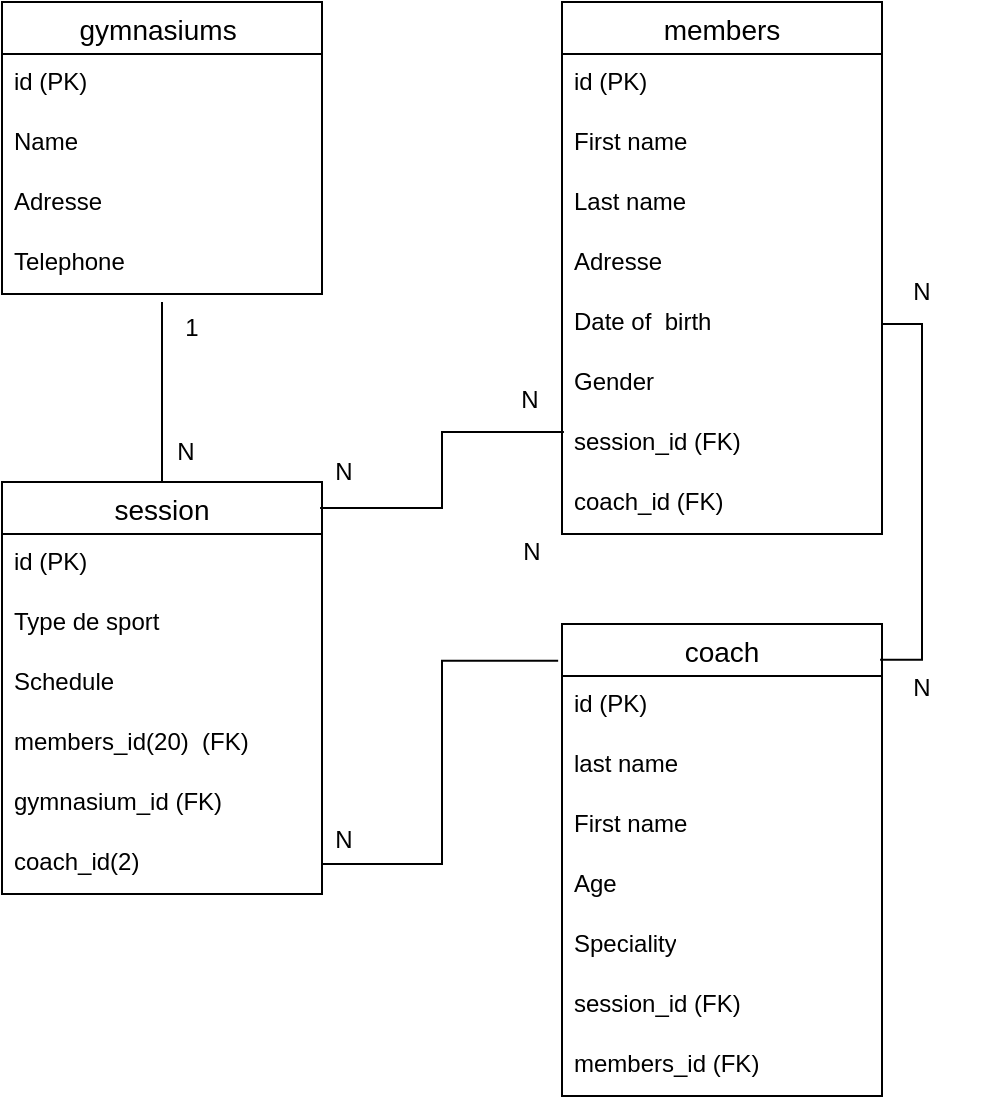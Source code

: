<mxfile version="21.1.5" type="github">
  <diagram id="R2lEEEUBdFMjLlhIrx00" name="Page-1">
    <mxGraphModel dx="1004" dy="490" grid="1" gridSize="10" guides="1" tooltips="1" connect="1" arrows="1" fold="1" page="1" pageScale="1" pageWidth="850" pageHeight="1100" math="0" shadow="0" extFonts="Permanent Marker^https://fonts.googleapis.com/css?family=Permanent+Marker">
      <root>
        <mxCell id="0" />
        <mxCell id="1" parent="0" />
        <mxCell id="d4kaAvjy2uFZJH3TXlv1-3" value="gymnasiums " style="swimlane;fontStyle=0;childLayout=stackLayout;horizontal=1;startSize=26;horizontalStack=0;resizeParent=1;resizeParentMax=0;resizeLast=0;collapsible=1;marginBottom=0;align=center;fontSize=14;" vertex="1" parent="1">
          <mxGeometry x="160" y="80" width="160" height="146" as="geometry" />
        </mxCell>
        <mxCell id="d4kaAvjy2uFZJH3TXlv1-35" value="id (PK)" style="text;strokeColor=none;fillColor=none;spacingLeft=4;spacingRight=4;overflow=hidden;rotatable=0;points=[[0,0.5],[1,0.5]];portConstraint=eastwest;fontSize=12;whiteSpace=wrap;html=1;" vertex="1" parent="d4kaAvjy2uFZJH3TXlv1-3">
          <mxGeometry y="26" width="160" height="30" as="geometry" />
        </mxCell>
        <mxCell id="d4kaAvjy2uFZJH3TXlv1-4" value="Name" style="text;strokeColor=none;fillColor=none;spacingLeft=4;spacingRight=4;overflow=hidden;rotatable=0;points=[[0,0.5],[1,0.5]];portConstraint=eastwest;fontSize=12;whiteSpace=wrap;html=1;" vertex="1" parent="d4kaAvjy2uFZJH3TXlv1-3">
          <mxGeometry y="56" width="160" height="30" as="geometry" />
        </mxCell>
        <mxCell id="d4kaAvjy2uFZJH3TXlv1-5" value="Adresse" style="text;strokeColor=none;fillColor=none;spacingLeft=4;spacingRight=4;overflow=hidden;rotatable=0;points=[[0,0.5],[1,0.5]];portConstraint=eastwest;fontSize=12;whiteSpace=wrap;html=1;" vertex="1" parent="d4kaAvjy2uFZJH3TXlv1-3">
          <mxGeometry y="86" width="160" height="30" as="geometry" />
        </mxCell>
        <mxCell id="d4kaAvjy2uFZJH3TXlv1-6" value="Telephone" style="text;strokeColor=none;fillColor=none;spacingLeft=4;spacingRight=4;overflow=hidden;rotatable=0;points=[[0,0.5],[1,0.5]];portConstraint=eastwest;fontSize=12;whiteSpace=wrap;html=1;" vertex="1" parent="d4kaAvjy2uFZJH3TXlv1-3">
          <mxGeometry y="116" width="160" height="30" as="geometry" />
        </mxCell>
        <mxCell id="d4kaAvjy2uFZJH3TXlv1-7" value="members" style="swimlane;fontStyle=0;childLayout=stackLayout;horizontal=1;startSize=26;horizontalStack=0;resizeParent=1;resizeParentMax=0;resizeLast=0;collapsible=1;marginBottom=0;align=center;fontSize=14;" vertex="1" parent="1">
          <mxGeometry x="440" y="80" width="160" height="266" as="geometry">
            <mxRectangle x="440" y="80" width="100" height="30" as="alternateBounds" />
          </mxGeometry>
        </mxCell>
        <mxCell id="d4kaAvjy2uFZJH3TXlv1-8" value="id (PK)" style="text;strokeColor=none;fillColor=none;spacingLeft=4;spacingRight=4;overflow=hidden;rotatable=0;points=[[0,0.5],[1,0.5]];portConstraint=eastwest;fontSize=12;whiteSpace=wrap;html=1;" vertex="1" parent="d4kaAvjy2uFZJH3TXlv1-7">
          <mxGeometry y="26" width="160" height="30" as="geometry" />
        </mxCell>
        <mxCell id="d4kaAvjy2uFZJH3TXlv1-9" value="First name" style="text;strokeColor=none;fillColor=none;spacingLeft=4;spacingRight=4;overflow=hidden;rotatable=0;points=[[0,0.5],[1,0.5]];portConstraint=eastwest;fontSize=12;whiteSpace=wrap;html=1;" vertex="1" parent="d4kaAvjy2uFZJH3TXlv1-7">
          <mxGeometry y="56" width="160" height="30" as="geometry" />
        </mxCell>
        <mxCell id="d4kaAvjy2uFZJH3TXlv1-10" value="Last name" style="text;strokeColor=none;fillColor=none;spacingLeft=4;spacingRight=4;overflow=hidden;rotatable=0;points=[[0,0.5],[1,0.5]];portConstraint=eastwest;fontSize=12;whiteSpace=wrap;html=1;" vertex="1" parent="d4kaAvjy2uFZJH3TXlv1-7">
          <mxGeometry y="86" width="160" height="30" as="geometry" />
        </mxCell>
        <mxCell id="d4kaAvjy2uFZJH3TXlv1-14" value="Adresse" style="text;strokeColor=none;fillColor=none;spacingLeft=4;spacingRight=4;overflow=hidden;rotatable=0;points=[[0,0.5],[1,0.5]];portConstraint=eastwest;fontSize=12;whiteSpace=wrap;html=1;" vertex="1" parent="d4kaAvjy2uFZJH3TXlv1-7">
          <mxGeometry y="116" width="160" height="30" as="geometry" />
        </mxCell>
        <mxCell id="d4kaAvjy2uFZJH3TXlv1-15" value="Date of&amp;nbsp; birth" style="text;strokeColor=none;fillColor=none;spacingLeft=4;spacingRight=4;overflow=hidden;rotatable=0;points=[[0,0.5],[1,0.5]];portConstraint=eastwest;fontSize=12;whiteSpace=wrap;html=1;" vertex="1" parent="d4kaAvjy2uFZJH3TXlv1-7">
          <mxGeometry y="146" width="160" height="30" as="geometry" />
        </mxCell>
        <mxCell id="d4kaAvjy2uFZJH3TXlv1-16" value="Gender" style="text;strokeColor=none;fillColor=none;spacingLeft=4;spacingRight=4;overflow=hidden;rotatable=0;points=[[0,0.5],[1,0.5]];portConstraint=eastwest;fontSize=12;whiteSpace=wrap;html=1;" vertex="1" parent="d4kaAvjy2uFZJH3TXlv1-7">
          <mxGeometry y="176" width="160" height="30" as="geometry" />
        </mxCell>
        <mxCell id="d4kaAvjy2uFZJH3TXlv1-39" value="session_id (FK)" style="text;strokeColor=none;fillColor=none;spacingLeft=4;spacingRight=4;overflow=hidden;rotatable=0;points=[[0,0.5],[1,0.5]];portConstraint=eastwest;fontSize=12;whiteSpace=wrap;html=1;" vertex="1" parent="d4kaAvjy2uFZJH3TXlv1-7">
          <mxGeometry y="206" width="160" height="30" as="geometry" />
        </mxCell>
        <mxCell id="d4kaAvjy2uFZJH3TXlv1-51" value="coach_id (FK)" style="text;strokeColor=none;fillColor=none;spacingLeft=4;spacingRight=4;overflow=hidden;rotatable=0;points=[[0,0.5],[1,0.5]];portConstraint=eastwest;fontSize=12;whiteSpace=wrap;html=1;" vertex="1" parent="d4kaAvjy2uFZJH3TXlv1-7">
          <mxGeometry y="236" width="160" height="30" as="geometry" />
        </mxCell>
        <mxCell id="d4kaAvjy2uFZJH3TXlv1-17" value="session" style="swimlane;fontStyle=0;childLayout=stackLayout;horizontal=1;startSize=26;horizontalStack=0;resizeParent=1;resizeParentMax=0;resizeLast=0;collapsible=1;marginBottom=0;align=center;fontSize=14;" vertex="1" parent="1">
          <mxGeometry x="160" y="320" width="160" height="206" as="geometry">
            <mxRectangle x="440" y="80" width="100" height="30" as="alternateBounds" />
          </mxGeometry>
        </mxCell>
        <mxCell id="d4kaAvjy2uFZJH3TXlv1-37" value="id (PK)" style="text;strokeColor=none;fillColor=none;spacingLeft=4;spacingRight=4;overflow=hidden;rotatable=0;points=[[0,0.5],[1,0.5]];portConstraint=eastwest;fontSize=12;whiteSpace=wrap;html=1;" vertex="1" parent="d4kaAvjy2uFZJH3TXlv1-17">
          <mxGeometry y="26" width="160" height="30" as="geometry" />
        </mxCell>
        <mxCell id="d4kaAvjy2uFZJH3TXlv1-18" value="Type de sport" style="text;strokeColor=none;fillColor=none;spacingLeft=4;spacingRight=4;overflow=hidden;rotatable=0;points=[[0,0.5],[1,0.5]];portConstraint=eastwest;fontSize=12;whiteSpace=wrap;html=1;" vertex="1" parent="d4kaAvjy2uFZJH3TXlv1-17">
          <mxGeometry y="56" width="160" height="30" as="geometry" />
        </mxCell>
        <mxCell id="d4kaAvjy2uFZJH3TXlv1-19" value="Schedule" style="text;strokeColor=none;fillColor=none;spacingLeft=4;spacingRight=4;overflow=hidden;rotatable=0;points=[[0,0.5],[1,0.5]];portConstraint=eastwest;fontSize=12;whiteSpace=wrap;html=1;" vertex="1" parent="d4kaAvjy2uFZJH3TXlv1-17">
          <mxGeometry y="86" width="160" height="30" as="geometry" />
        </mxCell>
        <mxCell id="d4kaAvjy2uFZJH3TXlv1-20" value="members_id(20)&amp;nbsp; (FK)" style="text;strokeColor=none;fillColor=none;spacingLeft=4;spacingRight=4;overflow=hidden;rotatable=0;points=[[0,0.5],[1,0.5]];portConstraint=eastwest;fontSize=12;whiteSpace=wrap;html=1;" vertex="1" parent="d4kaAvjy2uFZJH3TXlv1-17">
          <mxGeometry y="116" width="160" height="30" as="geometry" />
        </mxCell>
        <mxCell id="d4kaAvjy2uFZJH3TXlv1-38" value="gymnasium_id (FK)" style="text;strokeColor=none;fillColor=none;spacingLeft=4;spacingRight=4;overflow=hidden;rotatable=0;points=[[0,0.5],[1,0.5]];portConstraint=eastwest;fontSize=12;whiteSpace=wrap;html=1;" vertex="1" parent="d4kaAvjy2uFZJH3TXlv1-17">
          <mxGeometry y="146" width="160" height="30" as="geometry" />
        </mxCell>
        <mxCell id="d4kaAvjy2uFZJH3TXlv1-41" value="coach_id(2)" style="text;strokeColor=none;fillColor=none;spacingLeft=4;spacingRight=4;overflow=hidden;rotatable=0;points=[[0,0.5],[1,0.5]];portConstraint=eastwest;fontSize=12;whiteSpace=wrap;html=1;" vertex="1" parent="d4kaAvjy2uFZJH3TXlv1-17">
          <mxGeometry y="176" width="160" height="30" as="geometry" />
        </mxCell>
        <mxCell id="d4kaAvjy2uFZJH3TXlv1-24" value="coach" style="swimlane;fontStyle=0;childLayout=stackLayout;horizontal=1;startSize=26;horizontalStack=0;resizeParent=1;resizeParentMax=0;resizeLast=0;collapsible=1;marginBottom=0;align=center;fontSize=14;" vertex="1" parent="1">
          <mxGeometry x="440" y="391" width="160" height="236" as="geometry">
            <mxRectangle x="440" y="80" width="100" height="30" as="alternateBounds" />
          </mxGeometry>
        </mxCell>
        <mxCell id="d4kaAvjy2uFZJH3TXlv1-36" value="id (PK)" style="text;strokeColor=none;fillColor=none;spacingLeft=4;spacingRight=4;overflow=hidden;rotatable=0;points=[[0,0.5],[1,0.5]];portConstraint=eastwest;fontSize=12;whiteSpace=wrap;html=1;" vertex="1" parent="d4kaAvjy2uFZJH3TXlv1-24">
          <mxGeometry y="26" width="160" height="30" as="geometry" />
        </mxCell>
        <mxCell id="d4kaAvjy2uFZJH3TXlv1-25" value="last name" style="text;strokeColor=none;fillColor=none;spacingLeft=4;spacingRight=4;overflow=hidden;rotatable=0;points=[[0,0.5],[1,0.5]];portConstraint=eastwest;fontSize=12;whiteSpace=wrap;html=1;" vertex="1" parent="d4kaAvjy2uFZJH3TXlv1-24">
          <mxGeometry y="56" width="160" height="30" as="geometry" />
        </mxCell>
        <mxCell id="d4kaAvjy2uFZJH3TXlv1-26" value="First name" style="text;strokeColor=none;fillColor=none;spacingLeft=4;spacingRight=4;overflow=hidden;rotatable=0;points=[[0,0.5],[1,0.5]];portConstraint=eastwest;fontSize=12;whiteSpace=wrap;html=1;" vertex="1" parent="d4kaAvjy2uFZJH3TXlv1-24">
          <mxGeometry y="86" width="160" height="30" as="geometry" />
        </mxCell>
        <mxCell id="d4kaAvjy2uFZJH3TXlv1-27" value="Age" style="text;strokeColor=none;fillColor=none;spacingLeft=4;spacingRight=4;overflow=hidden;rotatable=0;points=[[0,0.5],[1,0.5]];portConstraint=eastwest;fontSize=12;whiteSpace=wrap;html=1;" vertex="1" parent="d4kaAvjy2uFZJH3TXlv1-24">
          <mxGeometry y="116" width="160" height="30" as="geometry" />
        </mxCell>
        <mxCell id="d4kaAvjy2uFZJH3TXlv1-29" value="Speciality" style="text;strokeColor=none;fillColor=none;spacingLeft=4;spacingRight=4;overflow=hidden;rotatable=0;points=[[0,0.5],[1,0.5]];portConstraint=eastwest;fontSize=12;whiteSpace=wrap;html=1;" vertex="1" parent="d4kaAvjy2uFZJH3TXlv1-24">
          <mxGeometry y="146" width="160" height="30" as="geometry" />
        </mxCell>
        <mxCell id="d4kaAvjy2uFZJH3TXlv1-40" value="session_id (FK)" style="text;strokeColor=none;fillColor=none;spacingLeft=4;spacingRight=4;overflow=hidden;rotatable=0;points=[[0,0.5],[1,0.5]];portConstraint=eastwest;fontSize=12;whiteSpace=wrap;html=1;" vertex="1" parent="d4kaAvjy2uFZJH3TXlv1-24">
          <mxGeometry y="176" width="160" height="30" as="geometry" />
        </mxCell>
        <mxCell id="d4kaAvjy2uFZJH3TXlv1-52" value="members_id (FK)" style="text;strokeColor=none;fillColor=none;spacingLeft=4;spacingRight=4;overflow=hidden;rotatable=0;points=[[0,0.5],[1,0.5]];portConstraint=eastwest;fontSize=12;whiteSpace=wrap;html=1;" vertex="1" parent="d4kaAvjy2uFZJH3TXlv1-24">
          <mxGeometry y="206" width="160" height="30" as="geometry" />
        </mxCell>
        <mxCell id="d4kaAvjy2uFZJH3TXlv1-32" style="edgeStyle=orthogonalEdgeStyle;rounded=0;orthogonalLoop=1;jettySize=auto;html=1;endArrow=none;endFill=0;" edge="1" parent="1" target="d4kaAvjy2uFZJH3TXlv1-17">
          <mxGeometry relative="1" as="geometry">
            <mxPoint x="240" y="230" as="sourcePoint" />
            <Array as="points">
              <mxPoint x="240" y="230" />
              <mxPoint x="240" y="230" />
            </Array>
          </mxGeometry>
        </mxCell>
        <mxCell id="d4kaAvjy2uFZJH3TXlv1-33" style="edgeStyle=orthogonalEdgeStyle;rounded=0;orthogonalLoop=1;jettySize=auto;html=1;entryX=0.006;entryY=0.3;entryDx=0;entryDy=0;entryPerimeter=0;endArrow=none;endFill=0;exitX=0.994;exitY=0.063;exitDx=0;exitDy=0;exitPerimeter=0;" edge="1" parent="1" source="d4kaAvjy2uFZJH3TXlv1-17" target="d4kaAvjy2uFZJH3TXlv1-39">
          <mxGeometry relative="1" as="geometry">
            <mxPoint x="300" y="320" as="sourcePoint" />
          </mxGeometry>
        </mxCell>
        <mxCell id="d4kaAvjy2uFZJH3TXlv1-34" style="edgeStyle=orthogonalEdgeStyle;rounded=0;orthogonalLoop=1;jettySize=auto;html=1;exitX=1;exitY=0.5;exitDx=0;exitDy=0;entryX=-0.012;entryY=0.078;entryDx=0;entryDy=0;endArrow=none;endFill=0;entryPerimeter=0;" edge="1" parent="1" source="d4kaAvjy2uFZJH3TXlv1-41" target="d4kaAvjy2uFZJH3TXlv1-24">
          <mxGeometry relative="1" as="geometry" />
        </mxCell>
        <mxCell id="d4kaAvjy2uFZJH3TXlv1-42" value="N" style="text;strokeColor=none;align=center;fillColor=none;html=1;verticalAlign=middle;whiteSpace=wrap;rounded=0;" vertex="1" parent="1">
          <mxGeometry x="395" y="340" width="60" height="30" as="geometry" />
        </mxCell>
        <mxCell id="d4kaAvjy2uFZJH3TXlv1-43" value="N" style="text;strokeColor=none;align=center;fillColor=none;html=1;verticalAlign=middle;whiteSpace=wrap;rounded=0;" vertex="1" parent="1">
          <mxGeometry x="301" y="484" width="60" height="30" as="geometry" />
        </mxCell>
        <mxCell id="d4kaAvjy2uFZJH3TXlv1-44" value="N" style="text;strokeColor=none;align=center;fillColor=none;html=1;verticalAlign=middle;whiteSpace=wrap;rounded=0;" vertex="1" parent="1">
          <mxGeometry x="394" y="264" width="60" height="30" as="geometry" />
        </mxCell>
        <mxCell id="d4kaAvjy2uFZJH3TXlv1-45" value="N" style="text;strokeColor=none;align=center;fillColor=none;html=1;verticalAlign=middle;whiteSpace=wrap;rounded=0;" vertex="1" parent="1">
          <mxGeometry x="301" y="300" width="60" height="30" as="geometry" />
        </mxCell>
        <mxCell id="d4kaAvjy2uFZJH3TXlv1-46" style="edgeStyle=orthogonalEdgeStyle;rounded=0;orthogonalLoop=1;jettySize=auto;html=1;exitX=1;exitY=0.5;exitDx=0;exitDy=0;endArrow=none;endFill=0;entryX=0.994;entryY=0.076;entryDx=0;entryDy=0;entryPerimeter=0;" edge="1" parent="1" source="d4kaAvjy2uFZJH3TXlv1-15" target="d4kaAvjy2uFZJH3TXlv1-24">
          <mxGeometry relative="1" as="geometry">
            <mxPoint x="620" y="622" as="targetPoint" />
          </mxGeometry>
        </mxCell>
        <mxCell id="d4kaAvjy2uFZJH3TXlv1-47" value="N" style="text;strokeColor=none;align=center;fillColor=none;html=1;verticalAlign=middle;whiteSpace=wrap;rounded=0;" vertex="1" parent="1">
          <mxGeometry x="222" y="290" width="60" height="30" as="geometry" />
        </mxCell>
        <mxCell id="d4kaAvjy2uFZJH3TXlv1-48" value="1" style="text;strokeColor=none;align=center;fillColor=none;html=1;verticalAlign=middle;whiteSpace=wrap;rounded=0;" vertex="1" parent="1">
          <mxGeometry x="225" y="228" width="60" height="30" as="geometry" />
        </mxCell>
        <mxCell id="d4kaAvjy2uFZJH3TXlv1-49" value="N" style="text;strokeColor=none;align=center;fillColor=none;html=1;verticalAlign=middle;whiteSpace=wrap;rounded=0;" vertex="1" parent="1">
          <mxGeometry x="590" y="210" width="60" height="30" as="geometry" />
        </mxCell>
        <mxCell id="d4kaAvjy2uFZJH3TXlv1-50" value="N" style="text;strokeColor=none;align=center;fillColor=none;html=1;verticalAlign=middle;whiteSpace=wrap;rounded=0;" vertex="1" parent="1">
          <mxGeometry x="590" y="408" width="60" height="30" as="geometry" />
        </mxCell>
      </root>
    </mxGraphModel>
  </diagram>
</mxfile>
